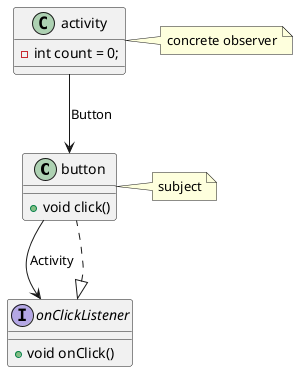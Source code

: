 @startuml
'https://plantuml.com/sequence-diagram

class button
{
    + void click()
}

class activity{
    - int count = 0;

}

interface onClickListener{
    + void onClick()
}



onClickListener <|.. button
button --> onClickListener: Activity
activity --> button: Button


note right of button
 subject
end note

note right of activity
    concrete observer
end note


@enduml